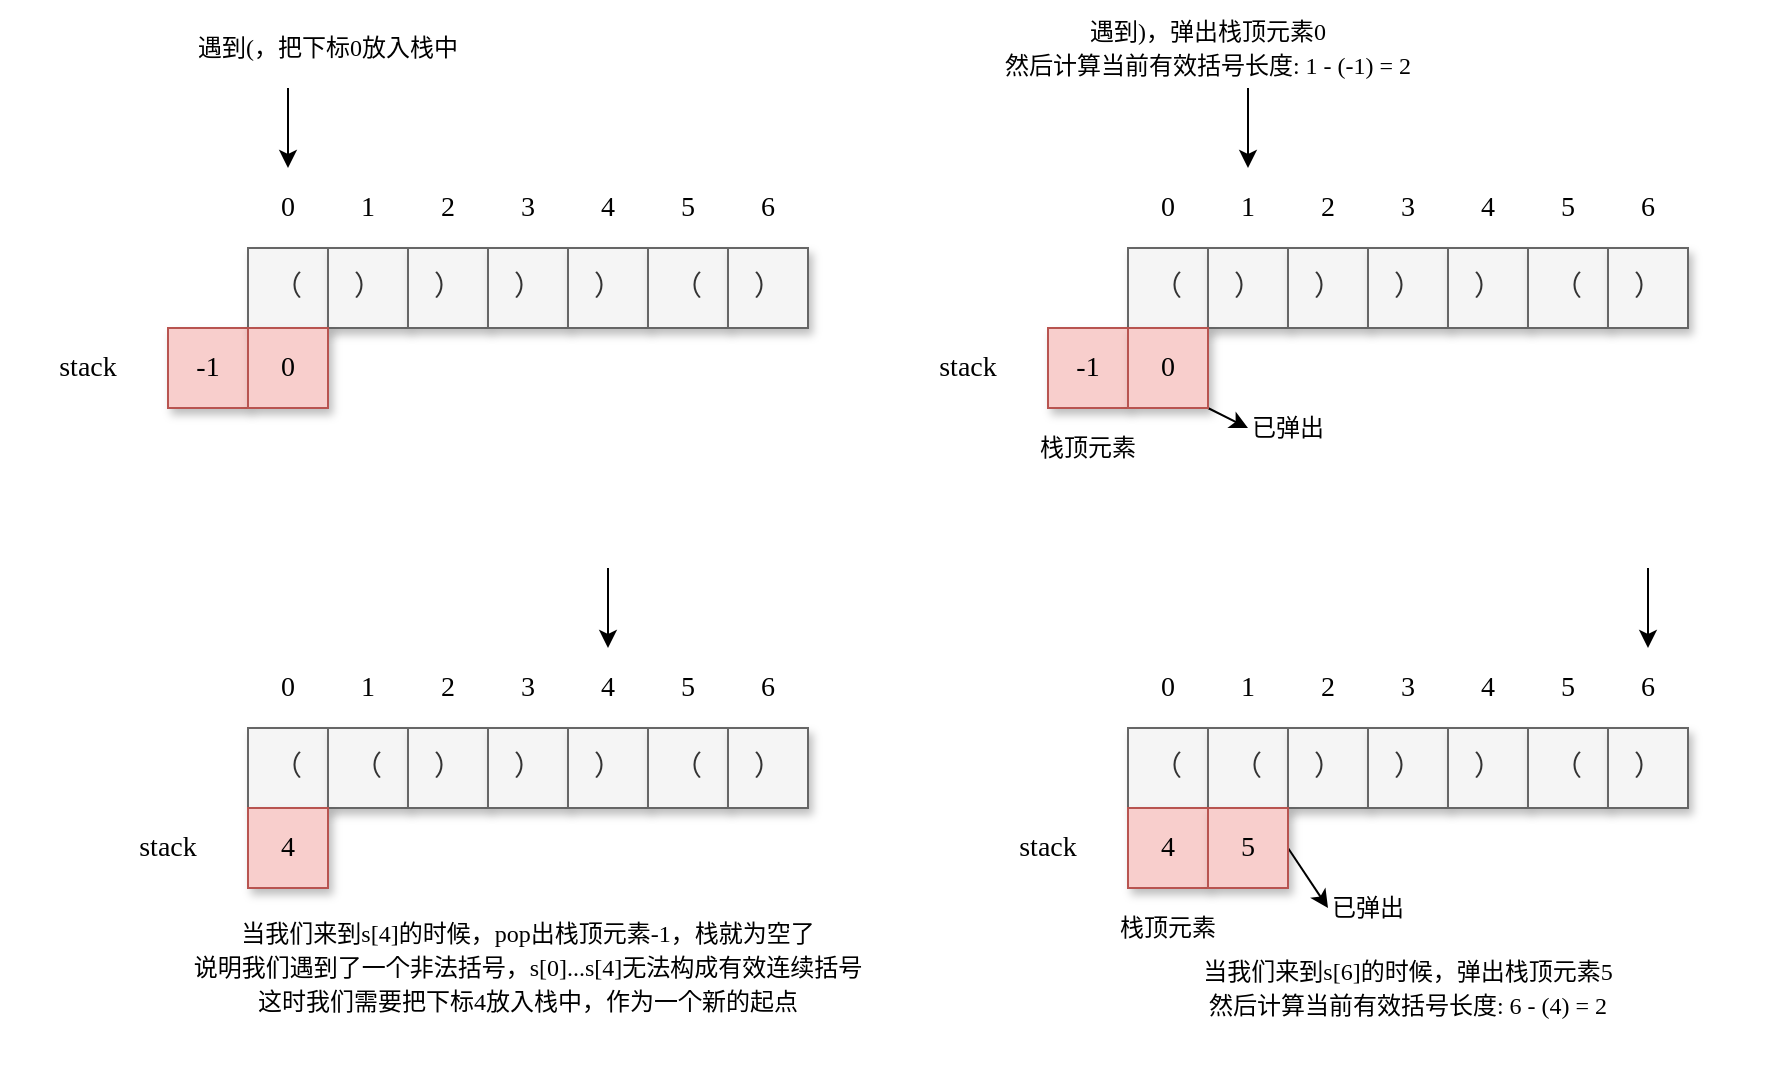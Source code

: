 <mxfile version="16.2.7" type="github">
  <diagram id="_vBf9nYxHKzCi8xR-oGn" name="第 1 页">
    <mxGraphModel dx="1886" dy="810" grid="1" gridSize="10" guides="1" tooltips="1" connect="1" arrows="1" fold="1" page="1" pageScale="1" pageWidth="827" pageHeight="1169" background="#ffffff" math="0" shadow="0">
      <root>
        <mxCell id="0" />
        <mxCell id="1" parent="0" />
        <mxCell id="xbESFzWyZRwCKAk2PhaK-33" value="&lt;font face=&quot;Comic Sans MS&quot; style=&quot;font-size: 14px&quot;&gt;-1&lt;/font&gt;" style="rounded=0;whiteSpace=wrap;html=1;shadow=1;fillColor=#f8cecc;strokeColor=#b85450;" vertex="1" parent="1">
          <mxGeometry x="80" y="240" width="40" height="40" as="geometry" />
        </mxCell>
        <mxCell id="xbESFzWyZRwCKAk2PhaK-5" value="&lt;font face=&quot;Comic Sans MS&quot; style=&quot;font-size: 14px&quot;&gt;（&lt;/font&gt;" style="rounded=0;whiteSpace=wrap;html=1;shadow=1;fillColor=#f5f5f5;fontColor=#333333;strokeColor=#666666;" vertex="1" parent="1">
          <mxGeometry x="120" y="200" width="40" height="40" as="geometry" />
        </mxCell>
        <mxCell id="xbESFzWyZRwCKAk2PhaK-6" value="&lt;font style=&quot;font-size: 14px&quot; face=&quot;Comic Sans MS&quot;&gt;）&lt;/font&gt;" style="rounded=0;whiteSpace=wrap;html=1;shadow=1;fillColor=#f5f5f5;fontColor=#333333;strokeColor=#666666;" vertex="1" parent="1">
          <mxGeometry x="160" y="200" width="40" height="40" as="geometry" />
        </mxCell>
        <mxCell id="xbESFzWyZRwCKAk2PhaK-2" value="&lt;font face=&quot;Comic Sans MS&quot; style=&quot;font-size: 14px&quot;&gt;0&lt;/font&gt;" style="rounded=0;whiteSpace=wrap;html=1;shadow=1;fillColor=#f8cecc;strokeColor=#b85450;" vertex="1" parent="1">
          <mxGeometry x="120" y="240" width="40" height="40" as="geometry" />
        </mxCell>
        <mxCell id="xbESFzWyZRwCKAk2PhaK-12" value="0" style="text;html=1;strokeColor=none;fillColor=none;align=center;verticalAlign=middle;whiteSpace=wrap;rounded=0;shadow=1;fontFamily=Comic Sans MS;fontSize=14;" vertex="1" parent="1">
          <mxGeometry x="120" y="160" width="40" height="40" as="geometry" />
        </mxCell>
        <mxCell id="xbESFzWyZRwCKAk2PhaK-13" value="1" style="text;html=1;strokeColor=none;fillColor=none;align=center;verticalAlign=middle;whiteSpace=wrap;rounded=0;shadow=1;fontFamily=Comic Sans MS;fontSize=14;" vertex="1" parent="1">
          <mxGeometry x="160" y="160" width="40" height="40" as="geometry" />
        </mxCell>
        <mxCell id="xbESFzWyZRwCKAk2PhaK-17" value="&lt;font face=&quot;Comic Sans MS&quot; style=&quot;font-size: 14px&quot;&gt;（&lt;/font&gt;" style="rounded=0;whiteSpace=wrap;html=1;shadow=1;fillColor=#f5f5f5;fontColor=#333333;strokeColor=#666666;" vertex="1" parent="1">
          <mxGeometry x="120" y="440" width="40" height="40" as="geometry" />
        </mxCell>
        <mxCell id="xbESFzWyZRwCKAk2PhaK-18" value="&lt;font style=&quot;font-size: 14px&quot; face=&quot;Comic Sans MS&quot;&gt;（&lt;/font&gt;" style="rounded=0;whiteSpace=wrap;html=1;shadow=1;fillColor=#f5f5f5;fontColor=#333333;strokeColor=#666666;" vertex="1" parent="1">
          <mxGeometry x="160" y="440" width="40" height="40" as="geometry" />
        </mxCell>
        <mxCell id="xbESFzWyZRwCKAk2PhaK-19" value="&lt;font face=&quot;Comic Sans MS&quot; style=&quot;font-size: 14px&quot;&gt;）&lt;/font&gt;" style="rounded=0;whiteSpace=wrap;html=1;shadow=1;fillColor=#f5f5f5;fontColor=#333333;strokeColor=#666666;" vertex="1" parent="1">
          <mxGeometry x="200" y="440" width="40" height="40" as="geometry" />
        </mxCell>
        <mxCell id="xbESFzWyZRwCKAk2PhaK-20" value="0" style="text;html=1;strokeColor=none;fillColor=none;align=center;verticalAlign=middle;whiteSpace=wrap;rounded=0;shadow=1;fontFamily=Comic Sans MS;fontSize=14;" vertex="1" parent="1">
          <mxGeometry x="120" y="400" width="40" height="40" as="geometry" />
        </mxCell>
        <mxCell id="xbESFzWyZRwCKAk2PhaK-21" value="1" style="text;html=1;strokeColor=none;fillColor=none;align=center;verticalAlign=middle;whiteSpace=wrap;rounded=0;shadow=1;fontFamily=Comic Sans MS;fontSize=14;" vertex="1" parent="1">
          <mxGeometry x="160" y="400" width="40" height="40" as="geometry" />
        </mxCell>
        <mxCell id="xbESFzWyZRwCKAk2PhaK-22" value="2" style="text;html=1;strokeColor=none;fillColor=none;align=center;verticalAlign=middle;whiteSpace=wrap;rounded=0;shadow=1;fontFamily=Comic Sans MS;fontSize=14;" vertex="1" parent="1">
          <mxGeometry x="200" y="400" width="40" height="40" as="geometry" />
        </mxCell>
        <mxCell id="xbESFzWyZRwCKAk2PhaK-23" value="&lt;font face=&quot;Comic Sans MS&quot; style=&quot;font-size: 14px&quot;&gt;）&lt;/font&gt;" style="rounded=0;whiteSpace=wrap;html=1;shadow=1;fillColor=#f5f5f5;fontColor=#333333;strokeColor=#666666;" vertex="1" parent="1">
          <mxGeometry x="240" y="440" width="40" height="40" as="geometry" />
        </mxCell>
        <mxCell id="xbESFzWyZRwCKAk2PhaK-24" value="3" style="text;html=1;strokeColor=none;fillColor=none;align=center;verticalAlign=middle;whiteSpace=wrap;rounded=0;shadow=1;fontFamily=Comic Sans MS;fontSize=14;" vertex="1" parent="1">
          <mxGeometry x="240" y="400" width="40" height="40" as="geometry" />
        </mxCell>
        <mxCell id="xbESFzWyZRwCKAk2PhaK-26" value="4" style="text;html=1;strokeColor=none;fillColor=none;align=center;verticalAlign=middle;whiteSpace=wrap;rounded=0;shadow=1;fontFamily=Comic Sans MS;fontSize=14;" vertex="1" parent="1">
          <mxGeometry x="280" y="400" width="40" height="40" as="geometry" />
        </mxCell>
        <mxCell id="xbESFzWyZRwCKAk2PhaK-30" value="stack" style="text;html=1;strokeColor=none;fillColor=none;align=center;verticalAlign=middle;whiteSpace=wrap;rounded=0;shadow=1;fontFamily=Comic Sans MS;fontSize=14;" vertex="1" parent="1">
          <mxGeometry x="40" y="480" width="80" height="40" as="geometry" />
        </mxCell>
        <mxCell id="xbESFzWyZRwCKAk2PhaK-34" value="stack" style="text;html=1;strokeColor=none;fillColor=none;align=center;verticalAlign=middle;whiteSpace=wrap;rounded=0;shadow=1;fontFamily=Comic Sans MS;fontSize=14;" vertex="1" parent="1">
          <mxGeometry y="240" width="80" height="40" as="geometry" />
        </mxCell>
        <mxCell id="xbESFzWyZRwCKAk2PhaK-35" value="" style="endArrow=classic;html=1;rounded=0;fontFamily=Comic Sans MS;fontSize=14;entryX=0.5;entryY=0;entryDx=0;entryDy=0;" edge="1" parent="1" target="xbESFzWyZRwCKAk2PhaK-12">
          <mxGeometry width="50" height="50" relative="1" as="geometry">
            <mxPoint x="140" y="120" as="sourcePoint" />
            <mxPoint x="170" y="80" as="targetPoint" />
          </mxGeometry>
        </mxCell>
        <mxCell id="xbESFzWyZRwCKAk2PhaK-37" value="&lt;font face=&quot;Comic Sans MS&quot; style=&quot;font-size: 14px&quot;&gt;（&lt;/font&gt;" style="rounded=0;whiteSpace=wrap;html=1;shadow=1;fillColor=#f5f5f5;fontColor=#333333;strokeColor=#666666;" vertex="1" parent="1">
          <mxGeometry x="560" y="200" width="40" height="40" as="geometry" />
        </mxCell>
        <mxCell id="xbESFzWyZRwCKAk2PhaK-38" value="&lt;font style=&quot;font-size: 14px&quot; face=&quot;Comic Sans MS&quot;&gt;）&lt;/font&gt;" style="rounded=0;whiteSpace=wrap;html=1;shadow=1;fillColor=#f5f5f5;fontColor=#333333;strokeColor=#666666;" vertex="1" parent="1">
          <mxGeometry x="600" y="200" width="40" height="40" as="geometry" />
        </mxCell>
        <mxCell id="xbESFzWyZRwCKAk2PhaK-40" value="0" style="text;html=1;strokeColor=none;fillColor=none;align=center;verticalAlign=middle;whiteSpace=wrap;rounded=0;shadow=1;fontFamily=Comic Sans MS;fontSize=14;" vertex="1" parent="1">
          <mxGeometry x="560" y="160" width="40" height="40" as="geometry" />
        </mxCell>
        <mxCell id="xbESFzWyZRwCKAk2PhaK-41" value="1" style="text;html=1;strokeColor=none;fillColor=none;align=center;verticalAlign=middle;whiteSpace=wrap;rounded=0;shadow=1;fontFamily=Comic Sans MS;fontSize=14;" vertex="1" parent="1">
          <mxGeometry x="600" y="160" width="40" height="40" as="geometry" />
        </mxCell>
        <mxCell id="xbESFzWyZRwCKAk2PhaK-43" value="" style="endArrow=classic;html=1;rounded=0;fontFamily=Comic Sans MS;fontSize=14;entryX=0.5;entryY=0;entryDx=0;entryDy=0;" edge="1" parent="1" target="xbESFzWyZRwCKAk2PhaK-41">
          <mxGeometry width="50" height="50" relative="1" as="geometry">
            <mxPoint x="620" y="120" as="sourcePoint" />
            <mxPoint x="650" y="120" as="targetPoint" />
          </mxGeometry>
        </mxCell>
        <mxCell id="xbESFzWyZRwCKAk2PhaK-44" value="&lt;font style=&quot;font-size: 12px&quot;&gt;遇到)，弹出栈顶元素0&lt;br&gt;然后计算当前有效括号长度: 1 - (-1) = 2&lt;br&gt;&lt;/font&gt;" style="text;html=1;strokeColor=none;fillColor=none;align=center;verticalAlign=middle;whiteSpace=wrap;rounded=0;shadow=1;fontFamily=Comic Sans MS;fontSize=14;" vertex="1" parent="1">
          <mxGeometry x="480" y="80" width="240" height="40" as="geometry" />
        </mxCell>
        <mxCell id="xbESFzWyZRwCKAk2PhaK-45" value="&lt;font style=&quot;font-size: 12px&quot;&gt;遇到(，把下标0放入栈中&lt;/font&gt;" style="text;html=1;strokeColor=none;fillColor=none;align=center;verticalAlign=middle;whiteSpace=wrap;rounded=0;shadow=1;fontFamily=Comic Sans MS;fontSize=14;" vertex="1" parent="1">
          <mxGeometry x="40" y="80" width="240" height="40" as="geometry" />
        </mxCell>
        <mxCell id="xbESFzWyZRwCKAk2PhaK-25" value="&lt;font face=&quot;Comic Sans MS&quot; style=&quot;font-size: 14px&quot;&gt;）&lt;/font&gt;" style="rounded=0;whiteSpace=wrap;html=1;shadow=1;fillColor=#f5f5f5;fontColor=#333333;strokeColor=#666666;" vertex="1" parent="1">
          <mxGeometry x="280" y="440" width="40" height="40" as="geometry" />
        </mxCell>
        <mxCell id="xbESFzWyZRwCKAk2PhaK-52" value="" style="endArrow=classic;html=1;rounded=0;fontFamily=Comic Sans MS;fontSize=12;entryX=0.5;entryY=0;entryDx=0;entryDy=0;" edge="1" parent="1" target="xbESFzWyZRwCKAk2PhaK-26">
          <mxGeometry width="50" height="50" relative="1" as="geometry">
            <mxPoint x="300" y="360" as="sourcePoint" />
            <mxPoint x="330" y="360" as="targetPoint" />
          </mxGeometry>
        </mxCell>
        <mxCell id="xbESFzWyZRwCKAk2PhaK-53" value="&lt;font face=&quot;Comic Sans MS&quot; style=&quot;font-size: 14px&quot;&gt;4&lt;/font&gt;" style="rounded=0;whiteSpace=wrap;html=1;shadow=1;fillColor=#f8cecc;strokeColor=#b85450;" vertex="1" parent="1">
          <mxGeometry x="120" y="480" width="40" height="40" as="geometry" />
        </mxCell>
        <mxCell id="xbESFzWyZRwCKAk2PhaK-54" value="&lt;font face=&quot;Comic Sans MS&quot; style=&quot;font-size: 14px&quot;&gt;（&lt;/font&gt;" style="rounded=0;whiteSpace=wrap;html=1;shadow=1;fillColor=#f5f5f5;fontColor=#333333;strokeColor=#666666;" vertex="1" parent="1">
          <mxGeometry x="320" y="440" width="40" height="40" as="geometry" />
        </mxCell>
        <mxCell id="xbESFzWyZRwCKAk2PhaK-55" value="&lt;font style=&quot;font-size: 14px&quot; face=&quot;Comic Sans MS&quot;&gt;）&lt;/font&gt;" style="rounded=0;whiteSpace=wrap;html=1;shadow=1;fillColor=#f5f5f5;fontColor=#333333;strokeColor=#666666;" vertex="1" parent="1">
          <mxGeometry x="360" y="440" width="40" height="40" as="geometry" />
        </mxCell>
        <mxCell id="xbESFzWyZRwCKAk2PhaK-56" value="5" style="text;html=1;strokeColor=none;fillColor=none;align=center;verticalAlign=middle;whiteSpace=wrap;rounded=0;shadow=1;fontFamily=Comic Sans MS;fontSize=14;" vertex="1" parent="1">
          <mxGeometry x="320" y="400" width="40" height="40" as="geometry" />
        </mxCell>
        <mxCell id="xbESFzWyZRwCKAk2PhaK-57" value="6" style="text;html=1;strokeColor=none;fillColor=none;align=center;verticalAlign=middle;whiteSpace=wrap;rounded=0;shadow=1;fontFamily=Comic Sans MS;fontSize=14;" vertex="1" parent="1">
          <mxGeometry x="360" y="400" width="40" height="40" as="geometry" />
        </mxCell>
        <mxCell id="xbESFzWyZRwCKAk2PhaK-58" value="&lt;span style=&quot;font-size: 12px&quot;&gt;当我们来到s[4]的时候，pop出栈顶元素-1，栈就为空了&lt;br&gt;说明我们遇到了一个非法括号，s[0]...s[4]无法构成有效连续括号&lt;br&gt;这时我们需要把下标4放入栈中，作为一个新的起点&lt;br&gt;&lt;/span&gt;" style="text;html=1;strokeColor=none;fillColor=none;align=center;verticalAlign=middle;whiteSpace=wrap;rounded=0;shadow=1;fontFamily=Comic Sans MS;fontSize=14;" vertex="1" parent="1">
          <mxGeometry x="80" y="520" width="360" height="80" as="geometry" />
        </mxCell>
        <mxCell id="xbESFzWyZRwCKAk2PhaK-69" value="&lt;font face=&quot;Comic Sans MS&quot; style=&quot;font-size: 14px&quot;&gt;）&lt;/font&gt;" style="rounded=0;whiteSpace=wrap;html=1;shadow=1;fillColor=#f5f5f5;fontColor=#333333;strokeColor=#666666;" vertex="1" parent="1">
          <mxGeometry x="200" y="200" width="40" height="40" as="geometry" />
        </mxCell>
        <mxCell id="xbESFzWyZRwCKAk2PhaK-70" value="2" style="text;html=1;strokeColor=none;fillColor=none;align=center;verticalAlign=middle;whiteSpace=wrap;rounded=0;shadow=1;fontFamily=Comic Sans MS;fontSize=14;" vertex="1" parent="1">
          <mxGeometry x="200" y="160" width="40" height="40" as="geometry" />
        </mxCell>
        <mxCell id="xbESFzWyZRwCKAk2PhaK-71" value="&lt;font face=&quot;Comic Sans MS&quot; style=&quot;font-size: 14px&quot;&gt;）&lt;/font&gt;" style="rounded=0;whiteSpace=wrap;html=1;shadow=1;fillColor=#f5f5f5;fontColor=#333333;strokeColor=#666666;" vertex="1" parent="1">
          <mxGeometry x="240" y="200" width="40" height="40" as="geometry" />
        </mxCell>
        <mxCell id="xbESFzWyZRwCKAk2PhaK-72" value="3" style="text;html=1;strokeColor=none;fillColor=none;align=center;verticalAlign=middle;whiteSpace=wrap;rounded=0;shadow=1;fontFamily=Comic Sans MS;fontSize=14;" vertex="1" parent="1">
          <mxGeometry x="240" y="160" width="40" height="40" as="geometry" />
        </mxCell>
        <mxCell id="xbESFzWyZRwCKAk2PhaK-73" value="4" style="text;html=1;strokeColor=none;fillColor=none;align=center;verticalAlign=middle;whiteSpace=wrap;rounded=0;shadow=1;fontFamily=Comic Sans MS;fontSize=14;" vertex="1" parent="1">
          <mxGeometry x="280" y="160" width="40" height="40" as="geometry" />
        </mxCell>
        <mxCell id="xbESFzWyZRwCKAk2PhaK-74" value="&lt;font face=&quot;Comic Sans MS&quot; style=&quot;font-size: 14px&quot;&gt;）&lt;/font&gt;" style="rounded=0;whiteSpace=wrap;html=1;shadow=1;fillColor=#f5f5f5;fontColor=#333333;strokeColor=#666666;" vertex="1" parent="1">
          <mxGeometry x="280" y="200" width="40" height="40" as="geometry" />
        </mxCell>
        <mxCell id="xbESFzWyZRwCKAk2PhaK-75" value="&lt;font face=&quot;Comic Sans MS&quot; style=&quot;font-size: 14px&quot;&gt;（&lt;/font&gt;" style="rounded=0;whiteSpace=wrap;html=1;shadow=1;fillColor=#f5f5f5;fontColor=#333333;strokeColor=#666666;" vertex="1" parent="1">
          <mxGeometry x="320" y="200" width="40" height="40" as="geometry" />
        </mxCell>
        <mxCell id="xbESFzWyZRwCKAk2PhaK-76" value="&lt;font style=&quot;font-size: 14px&quot; face=&quot;Comic Sans MS&quot;&gt;）&lt;/font&gt;" style="rounded=0;whiteSpace=wrap;html=1;shadow=1;fillColor=#f5f5f5;fontColor=#333333;strokeColor=#666666;" vertex="1" parent="1">
          <mxGeometry x="360" y="200" width="40" height="40" as="geometry" />
        </mxCell>
        <mxCell id="xbESFzWyZRwCKAk2PhaK-77" value="5" style="text;html=1;strokeColor=none;fillColor=none;align=center;verticalAlign=middle;whiteSpace=wrap;rounded=0;shadow=1;fontFamily=Comic Sans MS;fontSize=14;" vertex="1" parent="1">
          <mxGeometry x="320" y="160" width="40" height="40" as="geometry" />
        </mxCell>
        <mxCell id="xbESFzWyZRwCKAk2PhaK-78" value="6" style="text;html=1;strokeColor=none;fillColor=none;align=center;verticalAlign=middle;whiteSpace=wrap;rounded=0;shadow=1;fontFamily=Comic Sans MS;fontSize=14;" vertex="1" parent="1">
          <mxGeometry x="360" y="160" width="40" height="40" as="geometry" />
        </mxCell>
        <mxCell id="xbESFzWyZRwCKAk2PhaK-79" value="&lt;font face=&quot;Comic Sans MS&quot; style=&quot;font-size: 14px&quot;&gt;）&lt;/font&gt;" style="rounded=0;whiteSpace=wrap;html=1;shadow=1;fillColor=#f5f5f5;fontColor=#333333;strokeColor=#666666;" vertex="1" parent="1">
          <mxGeometry x="640" y="200" width="40" height="40" as="geometry" />
        </mxCell>
        <mxCell id="xbESFzWyZRwCKAk2PhaK-80" value="2" style="text;html=1;strokeColor=none;fillColor=none;align=center;verticalAlign=middle;whiteSpace=wrap;rounded=0;shadow=1;fontFamily=Comic Sans MS;fontSize=14;" vertex="1" parent="1">
          <mxGeometry x="640" y="160" width="40" height="40" as="geometry" />
        </mxCell>
        <mxCell id="xbESFzWyZRwCKAk2PhaK-81" value="&lt;font face=&quot;Comic Sans MS&quot; style=&quot;font-size: 14px&quot;&gt;）&lt;/font&gt;" style="rounded=0;whiteSpace=wrap;html=1;shadow=1;fillColor=#f5f5f5;fontColor=#333333;strokeColor=#666666;" vertex="1" parent="1">
          <mxGeometry x="680" y="200" width="40" height="40" as="geometry" />
        </mxCell>
        <mxCell id="xbESFzWyZRwCKAk2PhaK-82" value="3" style="text;html=1;strokeColor=none;fillColor=none;align=center;verticalAlign=middle;whiteSpace=wrap;rounded=0;shadow=1;fontFamily=Comic Sans MS;fontSize=14;" vertex="1" parent="1">
          <mxGeometry x="680" y="160" width="40" height="40" as="geometry" />
        </mxCell>
        <mxCell id="xbESFzWyZRwCKAk2PhaK-83" value="4" style="text;html=1;strokeColor=none;fillColor=none;align=center;verticalAlign=middle;whiteSpace=wrap;rounded=0;shadow=1;fontFamily=Comic Sans MS;fontSize=14;" vertex="1" parent="1">
          <mxGeometry x="720" y="160" width="40" height="40" as="geometry" />
        </mxCell>
        <mxCell id="xbESFzWyZRwCKAk2PhaK-84" value="&lt;font face=&quot;Comic Sans MS&quot; style=&quot;font-size: 14px&quot;&gt;）&lt;/font&gt;" style="rounded=0;whiteSpace=wrap;html=1;shadow=1;fillColor=#f5f5f5;fontColor=#333333;strokeColor=#666666;" vertex="1" parent="1">
          <mxGeometry x="720" y="200" width="40" height="40" as="geometry" />
        </mxCell>
        <mxCell id="xbESFzWyZRwCKAk2PhaK-85" value="&lt;font face=&quot;Comic Sans MS&quot; style=&quot;font-size: 14px&quot;&gt;（&lt;/font&gt;" style="rounded=0;whiteSpace=wrap;html=1;shadow=1;fillColor=#f5f5f5;fontColor=#333333;strokeColor=#666666;" vertex="1" parent="1">
          <mxGeometry x="760" y="200" width="40" height="40" as="geometry" />
        </mxCell>
        <mxCell id="xbESFzWyZRwCKAk2PhaK-86" value="&lt;font style=&quot;font-size: 14px&quot; face=&quot;Comic Sans MS&quot;&gt;）&lt;/font&gt;" style="rounded=0;whiteSpace=wrap;html=1;shadow=1;fillColor=#f5f5f5;fontColor=#333333;strokeColor=#666666;" vertex="1" parent="1">
          <mxGeometry x="800" y="200" width="40" height="40" as="geometry" />
        </mxCell>
        <mxCell id="xbESFzWyZRwCKAk2PhaK-87" value="5" style="text;html=1;strokeColor=none;fillColor=none;align=center;verticalAlign=middle;whiteSpace=wrap;rounded=0;shadow=1;fontFamily=Comic Sans MS;fontSize=14;" vertex="1" parent="1">
          <mxGeometry x="760" y="160" width="40" height="40" as="geometry" />
        </mxCell>
        <mxCell id="xbESFzWyZRwCKAk2PhaK-88" value="6" style="text;html=1;strokeColor=none;fillColor=none;align=center;verticalAlign=middle;whiteSpace=wrap;rounded=0;shadow=1;fontFamily=Comic Sans MS;fontSize=14;" vertex="1" parent="1">
          <mxGeometry x="800" y="160" width="40" height="40" as="geometry" />
        </mxCell>
        <mxCell id="xbESFzWyZRwCKAk2PhaK-90" value="&lt;font face=&quot;Comic Sans MS&quot; style=&quot;font-size: 14px&quot;&gt;（&lt;/font&gt;" style="rounded=0;whiteSpace=wrap;html=1;shadow=1;fillColor=#f5f5f5;fontColor=#333333;strokeColor=#666666;" vertex="1" parent="1">
          <mxGeometry x="560" y="440" width="40" height="40" as="geometry" />
        </mxCell>
        <mxCell id="xbESFzWyZRwCKAk2PhaK-91" value="&lt;font style=&quot;font-size: 14px&quot; face=&quot;Comic Sans MS&quot;&gt;（&lt;/font&gt;" style="rounded=0;whiteSpace=wrap;html=1;shadow=1;fillColor=#f5f5f5;fontColor=#333333;strokeColor=#666666;" vertex="1" parent="1">
          <mxGeometry x="600" y="440" width="40" height="40" as="geometry" />
        </mxCell>
        <mxCell id="xbESFzWyZRwCKAk2PhaK-92" value="&lt;font face=&quot;Comic Sans MS&quot; style=&quot;font-size: 14px&quot;&gt;）&lt;/font&gt;" style="rounded=0;whiteSpace=wrap;html=1;shadow=1;fillColor=#f5f5f5;fontColor=#333333;strokeColor=#666666;" vertex="1" parent="1">
          <mxGeometry x="640" y="440" width="40" height="40" as="geometry" />
        </mxCell>
        <mxCell id="xbESFzWyZRwCKAk2PhaK-93" value="0" style="text;html=1;strokeColor=none;fillColor=none;align=center;verticalAlign=middle;whiteSpace=wrap;rounded=0;shadow=1;fontFamily=Comic Sans MS;fontSize=14;" vertex="1" parent="1">
          <mxGeometry x="560" y="400" width="40" height="40" as="geometry" />
        </mxCell>
        <mxCell id="xbESFzWyZRwCKAk2PhaK-94" value="1" style="text;html=1;strokeColor=none;fillColor=none;align=center;verticalAlign=middle;whiteSpace=wrap;rounded=0;shadow=1;fontFamily=Comic Sans MS;fontSize=14;" vertex="1" parent="1">
          <mxGeometry x="600" y="400" width="40" height="40" as="geometry" />
        </mxCell>
        <mxCell id="xbESFzWyZRwCKAk2PhaK-95" value="2" style="text;html=1;strokeColor=none;fillColor=none;align=center;verticalAlign=middle;whiteSpace=wrap;rounded=0;shadow=1;fontFamily=Comic Sans MS;fontSize=14;" vertex="1" parent="1">
          <mxGeometry x="640" y="400" width="40" height="40" as="geometry" />
        </mxCell>
        <mxCell id="xbESFzWyZRwCKAk2PhaK-96" value="&lt;font face=&quot;Comic Sans MS&quot; style=&quot;font-size: 14px&quot;&gt;）&lt;/font&gt;" style="rounded=0;whiteSpace=wrap;html=1;shadow=1;fillColor=#f5f5f5;fontColor=#333333;strokeColor=#666666;" vertex="1" parent="1">
          <mxGeometry x="680" y="440" width="40" height="40" as="geometry" />
        </mxCell>
        <mxCell id="xbESFzWyZRwCKAk2PhaK-97" value="3" style="text;html=1;strokeColor=none;fillColor=none;align=center;verticalAlign=middle;whiteSpace=wrap;rounded=0;shadow=1;fontFamily=Comic Sans MS;fontSize=14;" vertex="1" parent="1">
          <mxGeometry x="680" y="400" width="40" height="40" as="geometry" />
        </mxCell>
        <mxCell id="xbESFzWyZRwCKAk2PhaK-98" value="4" style="text;html=1;strokeColor=none;fillColor=none;align=center;verticalAlign=middle;whiteSpace=wrap;rounded=0;shadow=1;fontFamily=Comic Sans MS;fontSize=14;" vertex="1" parent="1">
          <mxGeometry x="720" y="400" width="40" height="40" as="geometry" />
        </mxCell>
        <mxCell id="xbESFzWyZRwCKAk2PhaK-100" value="&lt;font face=&quot;Comic Sans MS&quot; style=&quot;font-size: 14px&quot;&gt;）&lt;/font&gt;" style="rounded=0;whiteSpace=wrap;html=1;shadow=1;fillColor=#f5f5f5;fontColor=#333333;strokeColor=#666666;" vertex="1" parent="1">
          <mxGeometry x="720" y="440" width="40" height="40" as="geometry" />
        </mxCell>
        <mxCell id="xbESFzWyZRwCKAk2PhaK-103" value="&lt;font face=&quot;Comic Sans MS&quot; style=&quot;font-size: 14px&quot;&gt;（&lt;/font&gt;" style="rounded=0;whiteSpace=wrap;html=1;shadow=1;fillColor=#f5f5f5;fontColor=#333333;strokeColor=#666666;" vertex="1" parent="1">
          <mxGeometry x="760" y="440" width="40" height="40" as="geometry" />
        </mxCell>
        <mxCell id="xbESFzWyZRwCKAk2PhaK-104" value="&lt;font style=&quot;font-size: 14px&quot; face=&quot;Comic Sans MS&quot;&gt;）&lt;/font&gt;" style="rounded=0;whiteSpace=wrap;html=1;shadow=1;fillColor=#f5f5f5;fontColor=#333333;strokeColor=#666666;" vertex="1" parent="1">
          <mxGeometry x="800" y="440" width="40" height="40" as="geometry" />
        </mxCell>
        <mxCell id="xbESFzWyZRwCKAk2PhaK-105" value="5" style="text;html=1;strokeColor=none;fillColor=none;align=center;verticalAlign=middle;whiteSpace=wrap;rounded=0;shadow=1;fontFamily=Comic Sans MS;fontSize=14;" vertex="1" parent="1">
          <mxGeometry x="760" y="400" width="40" height="40" as="geometry" />
        </mxCell>
        <mxCell id="xbESFzWyZRwCKAk2PhaK-106" value="6" style="text;html=1;strokeColor=none;fillColor=none;align=center;verticalAlign=middle;whiteSpace=wrap;rounded=0;shadow=1;fontFamily=Comic Sans MS;fontSize=14;" vertex="1" parent="1">
          <mxGeometry x="800" y="400" width="40" height="40" as="geometry" />
        </mxCell>
        <mxCell id="xbESFzWyZRwCKAk2PhaK-107" value="&lt;span style=&quot;font-size: 12px&quot;&gt;当我们来到s[6]的时候，&lt;/span&gt;&lt;span style=&quot;font-size: 12px&quot;&gt;弹出栈顶元素5&lt;/span&gt;&lt;br style=&quot;font-size: 12px&quot;&gt;&lt;span style=&quot;font-size: 12px&quot;&gt;然后计算当前有效括号长度: 6 - (4) = 2&lt;/span&gt;&lt;span style=&quot;font-size: 12px&quot;&gt;&lt;br&gt;&lt;/span&gt;" style="text;html=1;strokeColor=none;fillColor=none;align=center;verticalAlign=middle;whiteSpace=wrap;rounded=0;shadow=1;fontFamily=Comic Sans MS;fontSize=14;" vertex="1" parent="1">
          <mxGeometry x="520" y="530" width="360" height="80" as="geometry" />
        </mxCell>
        <mxCell id="xbESFzWyZRwCKAk2PhaK-108" value="" style="endArrow=classic;html=1;rounded=0;fontFamily=Comic Sans MS;fontSize=12;entryX=0.5;entryY=0;entryDx=0;entryDy=0;" edge="1" parent="1" target="xbESFzWyZRwCKAk2PhaK-106">
          <mxGeometry width="50" height="50" relative="1" as="geometry">
            <mxPoint x="820" y="360" as="sourcePoint" />
            <mxPoint x="850" y="360" as="targetPoint" />
          </mxGeometry>
        </mxCell>
        <mxCell id="xbESFzWyZRwCKAk2PhaK-109" value="stack" style="text;html=1;strokeColor=none;fillColor=none;align=center;verticalAlign=middle;whiteSpace=wrap;rounded=0;shadow=1;fontFamily=Comic Sans MS;fontSize=14;" vertex="1" parent="1">
          <mxGeometry x="480" y="480" width="80" height="40" as="geometry" />
        </mxCell>
        <mxCell id="xbESFzWyZRwCKAk2PhaK-110" value="&lt;font face=&quot;Comic Sans MS&quot; style=&quot;font-size: 14px&quot;&gt;4&lt;/font&gt;" style="rounded=0;whiteSpace=wrap;html=1;shadow=1;fillColor=#f8cecc;strokeColor=#b85450;" vertex="1" parent="1">
          <mxGeometry x="560" y="480" width="40" height="40" as="geometry" />
        </mxCell>
        <mxCell id="xbESFzWyZRwCKAk2PhaK-111" value="&lt;font face=&quot;Comic Sans MS&quot; style=&quot;font-size: 14px&quot;&gt;-1&lt;/font&gt;" style="rounded=0;whiteSpace=wrap;html=1;shadow=1;fillColor=#f8cecc;strokeColor=#b85450;" vertex="1" parent="1">
          <mxGeometry x="520" y="240" width="40" height="40" as="geometry" />
        </mxCell>
        <mxCell id="xbESFzWyZRwCKAk2PhaK-118" style="rounded=0;orthogonalLoop=1;jettySize=auto;html=1;exitX=1;exitY=1;exitDx=0;exitDy=0;entryX=0;entryY=0.5;entryDx=0;entryDy=0;fontFamily=Comic Sans MS;fontSize=12;" edge="1" parent="1" source="xbESFzWyZRwCKAk2PhaK-112" target="xbESFzWyZRwCKAk2PhaK-114">
          <mxGeometry relative="1" as="geometry" />
        </mxCell>
        <mxCell id="xbESFzWyZRwCKAk2PhaK-112" value="&lt;font face=&quot;Comic Sans MS&quot; style=&quot;font-size: 14px&quot;&gt;0&lt;/font&gt;" style="rounded=0;whiteSpace=wrap;html=1;shadow=1;fillColor=#f8cecc;strokeColor=#b85450;" vertex="1" parent="1">
          <mxGeometry x="560" y="240" width="40" height="40" as="geometry" />
        </mxCell>
        <mxCell id="xbESFzWyZRwCKAk2PhaK-113" value="stack" style="text;html=1;strokeColor=none;fillColor=none;align=center;verticalAlign=middle;whiteSpace=wrap;rounded=0;shadow=1;fontFamily=Comic Sans MS;fontSize=14;" vertex="1" parent="1">
          <mxGeometry x="440" y="240" width="80" height="40" as="geometry" />
        </mxCell>
        <mxCell id="xbESFzWyZRwCKAk2PhaK-114" value="已弹出" style="text;html=1;strokeColor=none;fillColor=none;align=center;verticalAlign=middle;whiteSpace=wrap;rounded=0;shadow=1;fontFamily=Comic Sans MS;fontSize=12;" vertex="1" parent="1">
          <mxGeometry x="620" y="270" width="40" height="40" as="geometry" />
        </mxCell>
        <mxCell id="xbESFzWyZRwCKAk2PhaK-115" value="栈顶元素" style="text;html=1;strokeColor=none;fillColor=none;align=center;verticalAlign=middle;whiteSpace=wrap;rounded=0;shadow=1;fontFamily=Comic Sans MS;fontSize=12;" vertex="1" parent="1">
          <mxGeometry x="510" y="280" width="60" height="40" as="geometry" />
        </mxCell>
        <mxCell id="xbESFzWyZRwCKAk2PhaK-119" value="已弹出" style="text;html=1;strokeColor=none;fillColor=none;align=center;verticalAlign=middle;whiteSpace=wrap;rounded=0;shadow=1;fontFamily=Comic Sans MS;fontSize=12;" vertex="1" parent="1">
          <mxGeometry x="660" y="510" width="40" height="40" as="geometry" />
        </mxCell>
        <mxCell id="xbESFzWyZRwCKAk2PhaK-122" style="edgeStyle=none;rounded=0;orthogonalLoop=1;jettySize=auto;html=1;exitX=1;exitY=0.5;exitDx=0;exitDy=0;entryX=0;entryY=0.5;entryDx=0;entryDy=0;fontFamily=Comic Sans MS;fontSize=12;" edge="1" parent="1" source="xbESFzWyZRwCKAk2PhaK-121" target="xbESFzWyZRwCKAk2PhaK-119">
          <mxGeometry relative="1" as="geometry" />
        </mxCell>
        <mxCell id="xbESFzWyZRwCKAk2PhaK-121" value="&lt;font face=&quot;Comic Sans MS&quot; style=&quot;font-size: 14px&quot;&gt;5&lt;/font&gt;" style="rounded=0;whiteSpace=wrap;html=1;shadow=1;fillColor=#f8cecc;strokeColor=#b85450;" vertex="1" parent="1">
          <mxGeometry x="600" y="480" width="40" height="40" as="geometry" />
        </mxCell>
        <mxCell id="xbESFzWyZRwCKAk2PhaK-123" value="栈顶元素" style="text;html=1;strokeColor=none;fillColor=none;align=center;verticalAlign=middle;whiteSpace=wrap;rounded=0;shadow=1;fontFamily=Comic Sans MS;fontSize=12;" vertex="1" parent="1">
          <mxGeometry x="550" y="520" width="60" height="40" as="geometry" />
        </mxCell>
      </root>
    </mxGraphModel>
  </diagram>
</mxfile>
